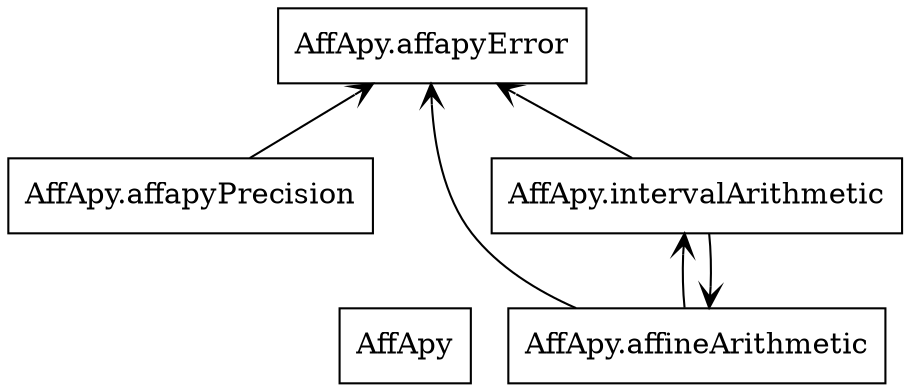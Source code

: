 digraph "packages_AffApy" {
charset="utf-8"
rankdir=BT
"0" [label="AffApy", shape="box"];
"1" [label="AffApy.affapyError", shape="box"];
"2" [label="AffApy.affapyPrecision", shape="box"];
"3" [label="AffApy.affineArithmetic", shape="box"];
"4" [label="AffApy.intervalArithmetic", shape="box"];
"2" -> "1" [arrowhead="open", arrowtail="none"];
"3" -> "1" [arrowhead="open", arrowtail="none"];
"3" -> "4" [arrowhead="open", arrowtail="none"];
"4" -> "1" [arrowhead="open", arrowtail="none"];
"4" -> "3" [arrowhead="open", arrowtail="none"];
}
